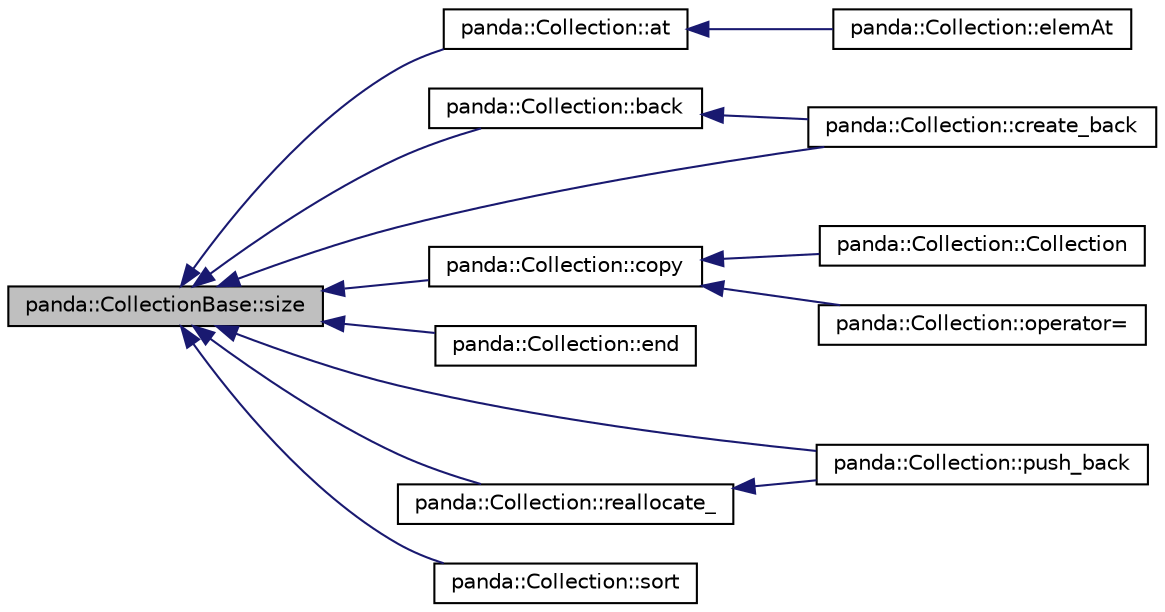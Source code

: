 digraph G
{
  edge [fontname="Helvetica",fontsize="10",labelfontname="Helvetica",labelfontsize="10"];
  node [fontname="Helvetica",fontsize="10",shape=record];
  rankdir=LR;
  Node1 [label="panda::CollectionBase::size",height=0.2,width=0.4,color="black", fillcolor="grey75", style="filled" fontcolor="black"];
  Node1 -> Node2 [dir=back,color="midnightblue",fontsize="10",style="solid"];
  Node2 [label="panda::Collection::at",height=0.2,width=0.4,color="black", fillcolor="white", style="filled",URL="$classpanda_1_1Collection.html#a9a3c9aa1d2ba874da225156c9103b3fe",tooltip="Element accessor with range check."];
  Node2 -> Node3 [dir=back,color="midnightblue",fontsize="10",style="solid"];
  Node3 [label="panda::Collection::elemAt",height=0.2,width=0.4,color="black", fillcolor="white", style="filled",URL="$classpanda_1_1Collection.html#add5ee7e7d1969880a3f00de700425d67"];
  Node1 -> Node4 [dir=back,color="midnightblue",fontsize="10",style="solid"];
  Node4 [label="panda::Collection::back",height=0.2,width=0.4,color="black", fillcolor="white", style="filled",URL="$classpanda_1_1Collection.html#aa4035dd7ed5695992a3f0340feede2c8",tooltip="Reference to the last element."];
  Node4 -> Node5 [dir=back,color="midnightblue",fontsize="10",style="solid"];
  Node5 [label="panda::Collection::create_back",height=0.2,width=0.4,color="black", fillcolor="white", style="filled",URL="$classpanda_1_1Collection.html#a76d29ff9b6366c3a39f2aa06ac6b0604",tooltip="Create an element at the end of the collection and return a reference."];
  Node1 -> Node6 [dir=back,color="midnightblue",fontsize="10",style="solid"];
  Node6 [label="panda::Collection::copy",height=0.2,width=0.4,color="black", fillcolor="white", style="filled",URL="$classpanda_1_1Collection.html#ad194c8ae8355ce5ba6c04518a223cde1",tooltip="Copy the array contents."];
  Node6 -> Node7 [dir=back,color="midnightblue",fontsize="10",style="solid"];
  Node7 [label="panda::Collection::Collection",height=0.2,width=0.4,color="black", fillcolor="white", style="filled",URL="$classpanda_1_1Collection.html#a065b038d41d0437ddacdab9f22f6d397"];
  Node6 -> Node8 [dir=back,color="midnightblue",fontsize="10",style="solid"];
  Node8 [label="panda::Collection::operator=",height=0.2,width=0.4,color="black", fillcolor="white", style="filled",URL="$classpanda_1_1Collection.html#af2065fa6ed20c1fe1dd54b33f83e7778"];
  Node1 -> Node5 [dir=back,color="midnightblue",fontsize="10",style="solid"];
  Node1 -> Node9 [dir=back,color="midnightblue",fontsize="10",style="solid"];
  Node9 [label="panda::Collection::end",height=0.2,width=0.4,color="black", fillcolor="white", style="filled",URL="$classpanda_1_1Collection.html#ab0c911f9b8ea2734f2f255ab2b65cd8f",tooltip="Return an iterator pointing to the end of the array (invalid address)."];
  Node1 -> Node10 [dir=back,color="midnightblue",fontsize="10",style="solid"];
  Node10 [label="panda::Collection::push_back",height=0.2,width=0.4,color="black", fillcolor="white", style="filled",URL="$classpanda_1_1Collection.html#a801b74a80bdd197bdfe08a06112bdcee",tooltip="Append an element to the back and resize by 1."];
  Node1 -> Node11 [dir=back,color="midnightblue",fontsize="10",style="solid"];
  Node11 [label="panda::Collection::reallocate_",height=0.2,width=0.4,color="black", fillcolor="white", style="filled",URL="$classpanda_1_1Collection.html#a2187bdc5efe30684f1e9f4db4fe4fb2e"];
  Node11 -> Node10 [dir=back,color="midnightblue",fontsize="10",style="solid"];
  Node1 -> Node12 [dir=back,color="midnightblue",fontsize="10",style="solid"];
  Node12 [label="panda::Collection::sort",height=0.2,width=0.4,color="black", fillcolor="white", style="filled",URL="$classpanda_1_1Collection.html#a10c98d854734dc7d8063eca3ca6e01ad"];
}
